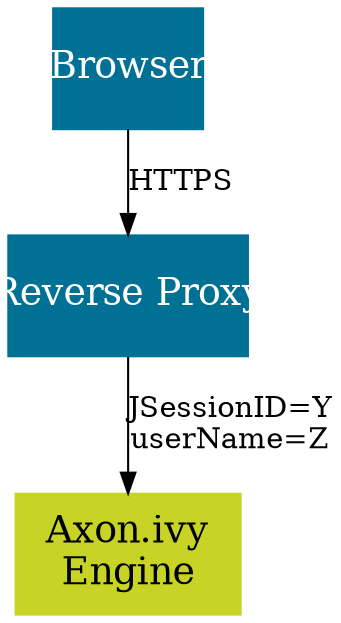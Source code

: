 
digraph overview {
  node [
    shape=box, 
    style=filled,
    margin=0 width=2 height=0.8
    fontcolor="white",    
    color="#007095",
    fixedsize=true,
    fontsize=18
  ];

  browser [ label="Browser", pos = "0,3!", width=1];
  reverseproxy [ label="Reverse Proxy",pos = "3.5,3!" width=1.6]; 
  engine [label="Axon.ivy\nEngine", pos="7,3!", width="1.5", color="#C7D426", fontcolor="black"];
  
  browser -> reverseproxy [ label="HTTPS"];
  reverseproxy -> engine [ label="JSessionID=Y\nuserName=Z"];
}
